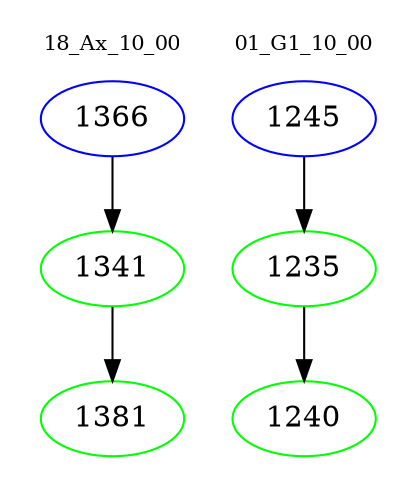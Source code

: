 digraph{
subgraph cluster_0 {
color = white
label = "18_Ax_10_00";
fontsize=10;
T0_1366 [label="1366", color="blue"]
T0_1366 -> T0_1341 [color="black"]
T0_1341 [label="1341", color="green"]
T0_1341 -> T0_1381 [color="black"]
T0_1381 [label="1381", color="green"]
}
subgraph cluster_1 {
color = white
label = "01_G1_10_00";
fontsize=10;
T1_1245 [label="1245", color="blue"]
T1_1245 -> T1_1235 [color="black"]
T1_1235 [label="1235", color="green"]
T1_1235 -> T1_1240 [color="black"]
T1_1240 [label="1240", color="green"]
}
}
